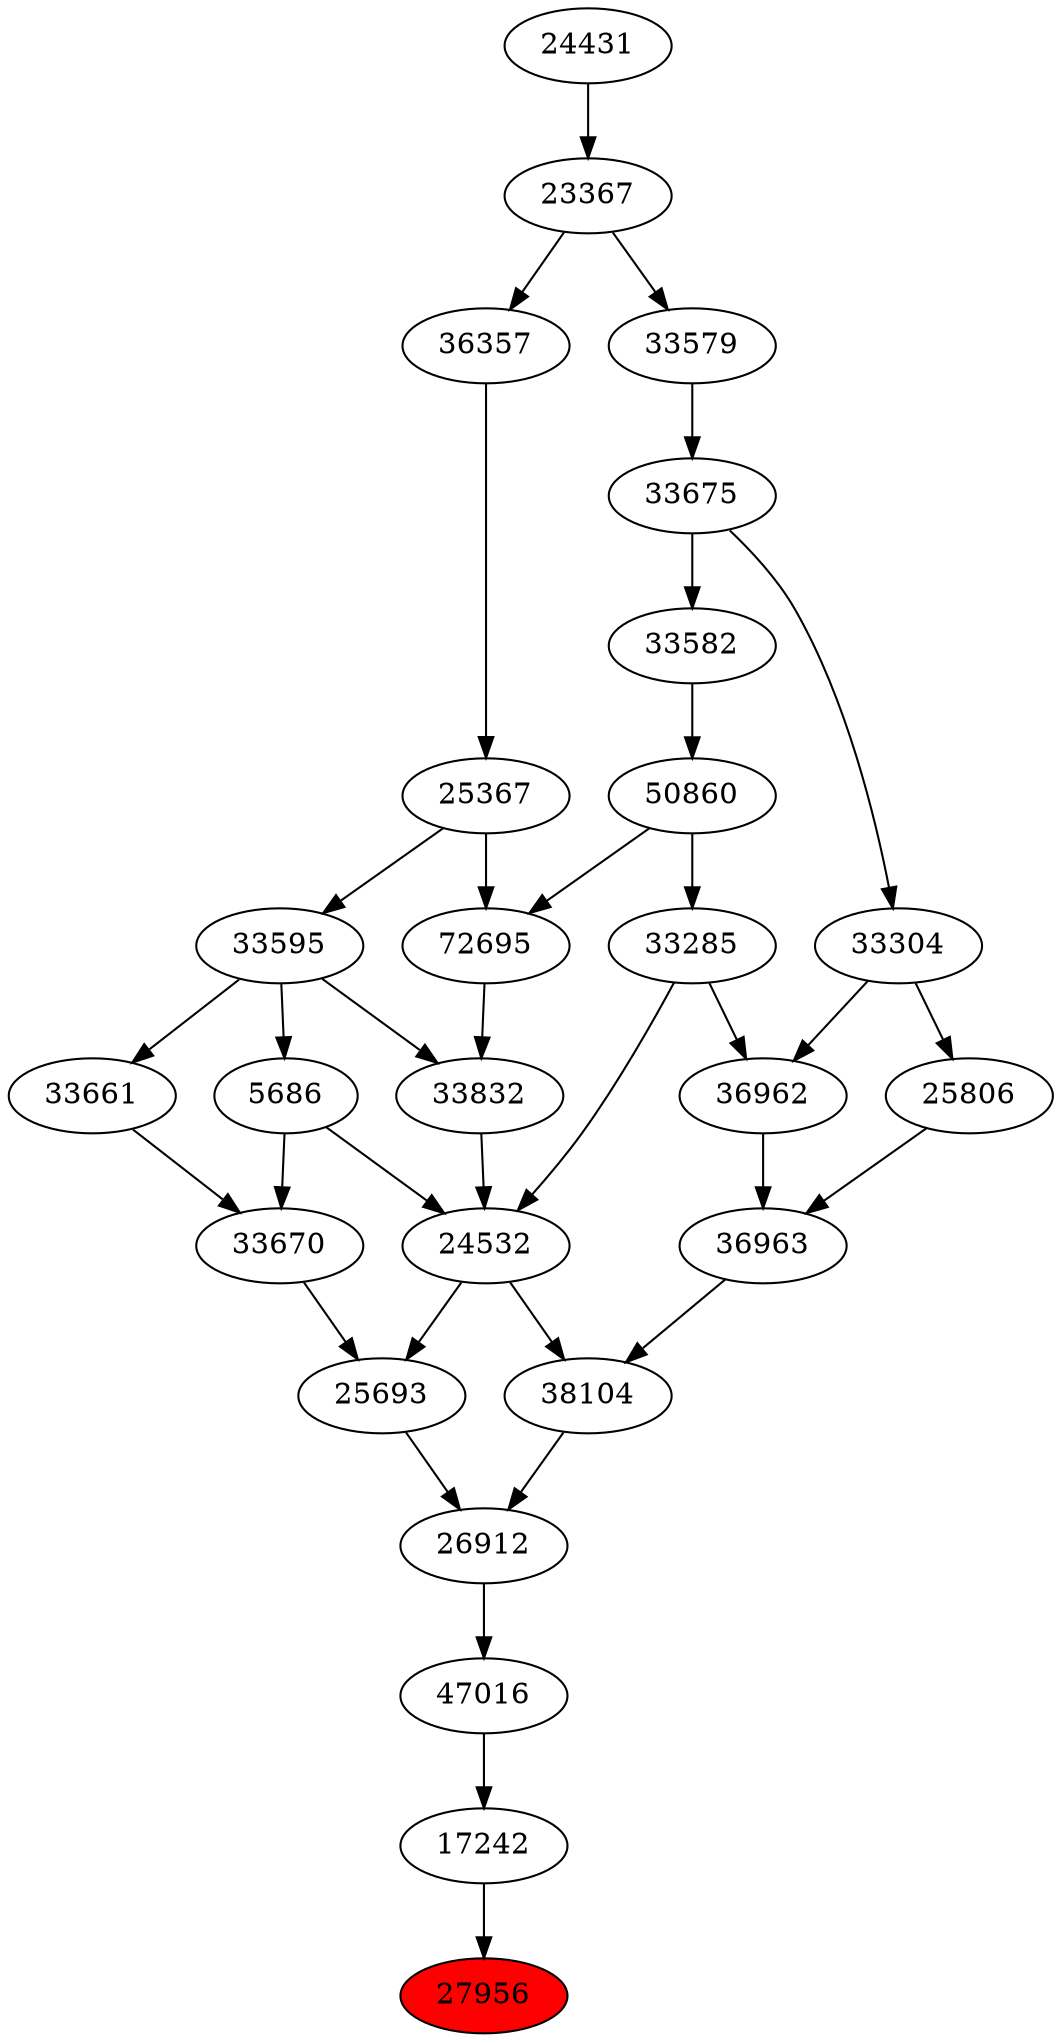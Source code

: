 strict digraph{ 
27956 [label="27956" fillcolor=red style=filled]
17242 -> 27956
17242 [label="17242"]
47016 -> 17242
47016 [label="47016"]
26912 -> 47016
26912 [label="26912"]
38104 -> 26912
25693 -> 26912
38104 [label="38104"]
24532 -> 38104
36963 -> 38104
25693 [label="25693"]
24532 -> 25693
33670 -> 25693
24532 [label="24532"]
33285 -> 24532
5686 -> 24532
33832 -> 24532
36963 [label="36963"]
36962 -> 36963
25806 -> 36963
33670 [label="33670"]
5686 -> 33670
33661 -> 33670
33285 [label="33285"]
50860 -> 33285
5686 [label="5686"]
33595 -> 5686
33832 [label="33832"]
72695 -> 33832
33595 -> 33832
36962 [label="36962"]
33285 -> 36962
33304 -> 36962
25806 [label="25806"]
33304 -> 25806
33661 [label="33661"]
33595 -> 33661
50860 [label="50860"]
33582 -> 50860
33595 [label="33595"]
25367 -> 33595
72695 [label="72695"]
50860 -> 72695
25367 -> 72695
33304 [label="33304"]
33675 -> 33304
33582 [label="33582"]
33675 -> 33582
25367 [label="25367"]
36357 -> 25367
33675 [label="33675"]
33579 -> 33675
36357 [label="36357"]
23367 -> 36357
33579 [label="33579"]
23367 -> 33579
23367 [label="23367"]
24431 -> 23367
24431 [label="24431"]
}